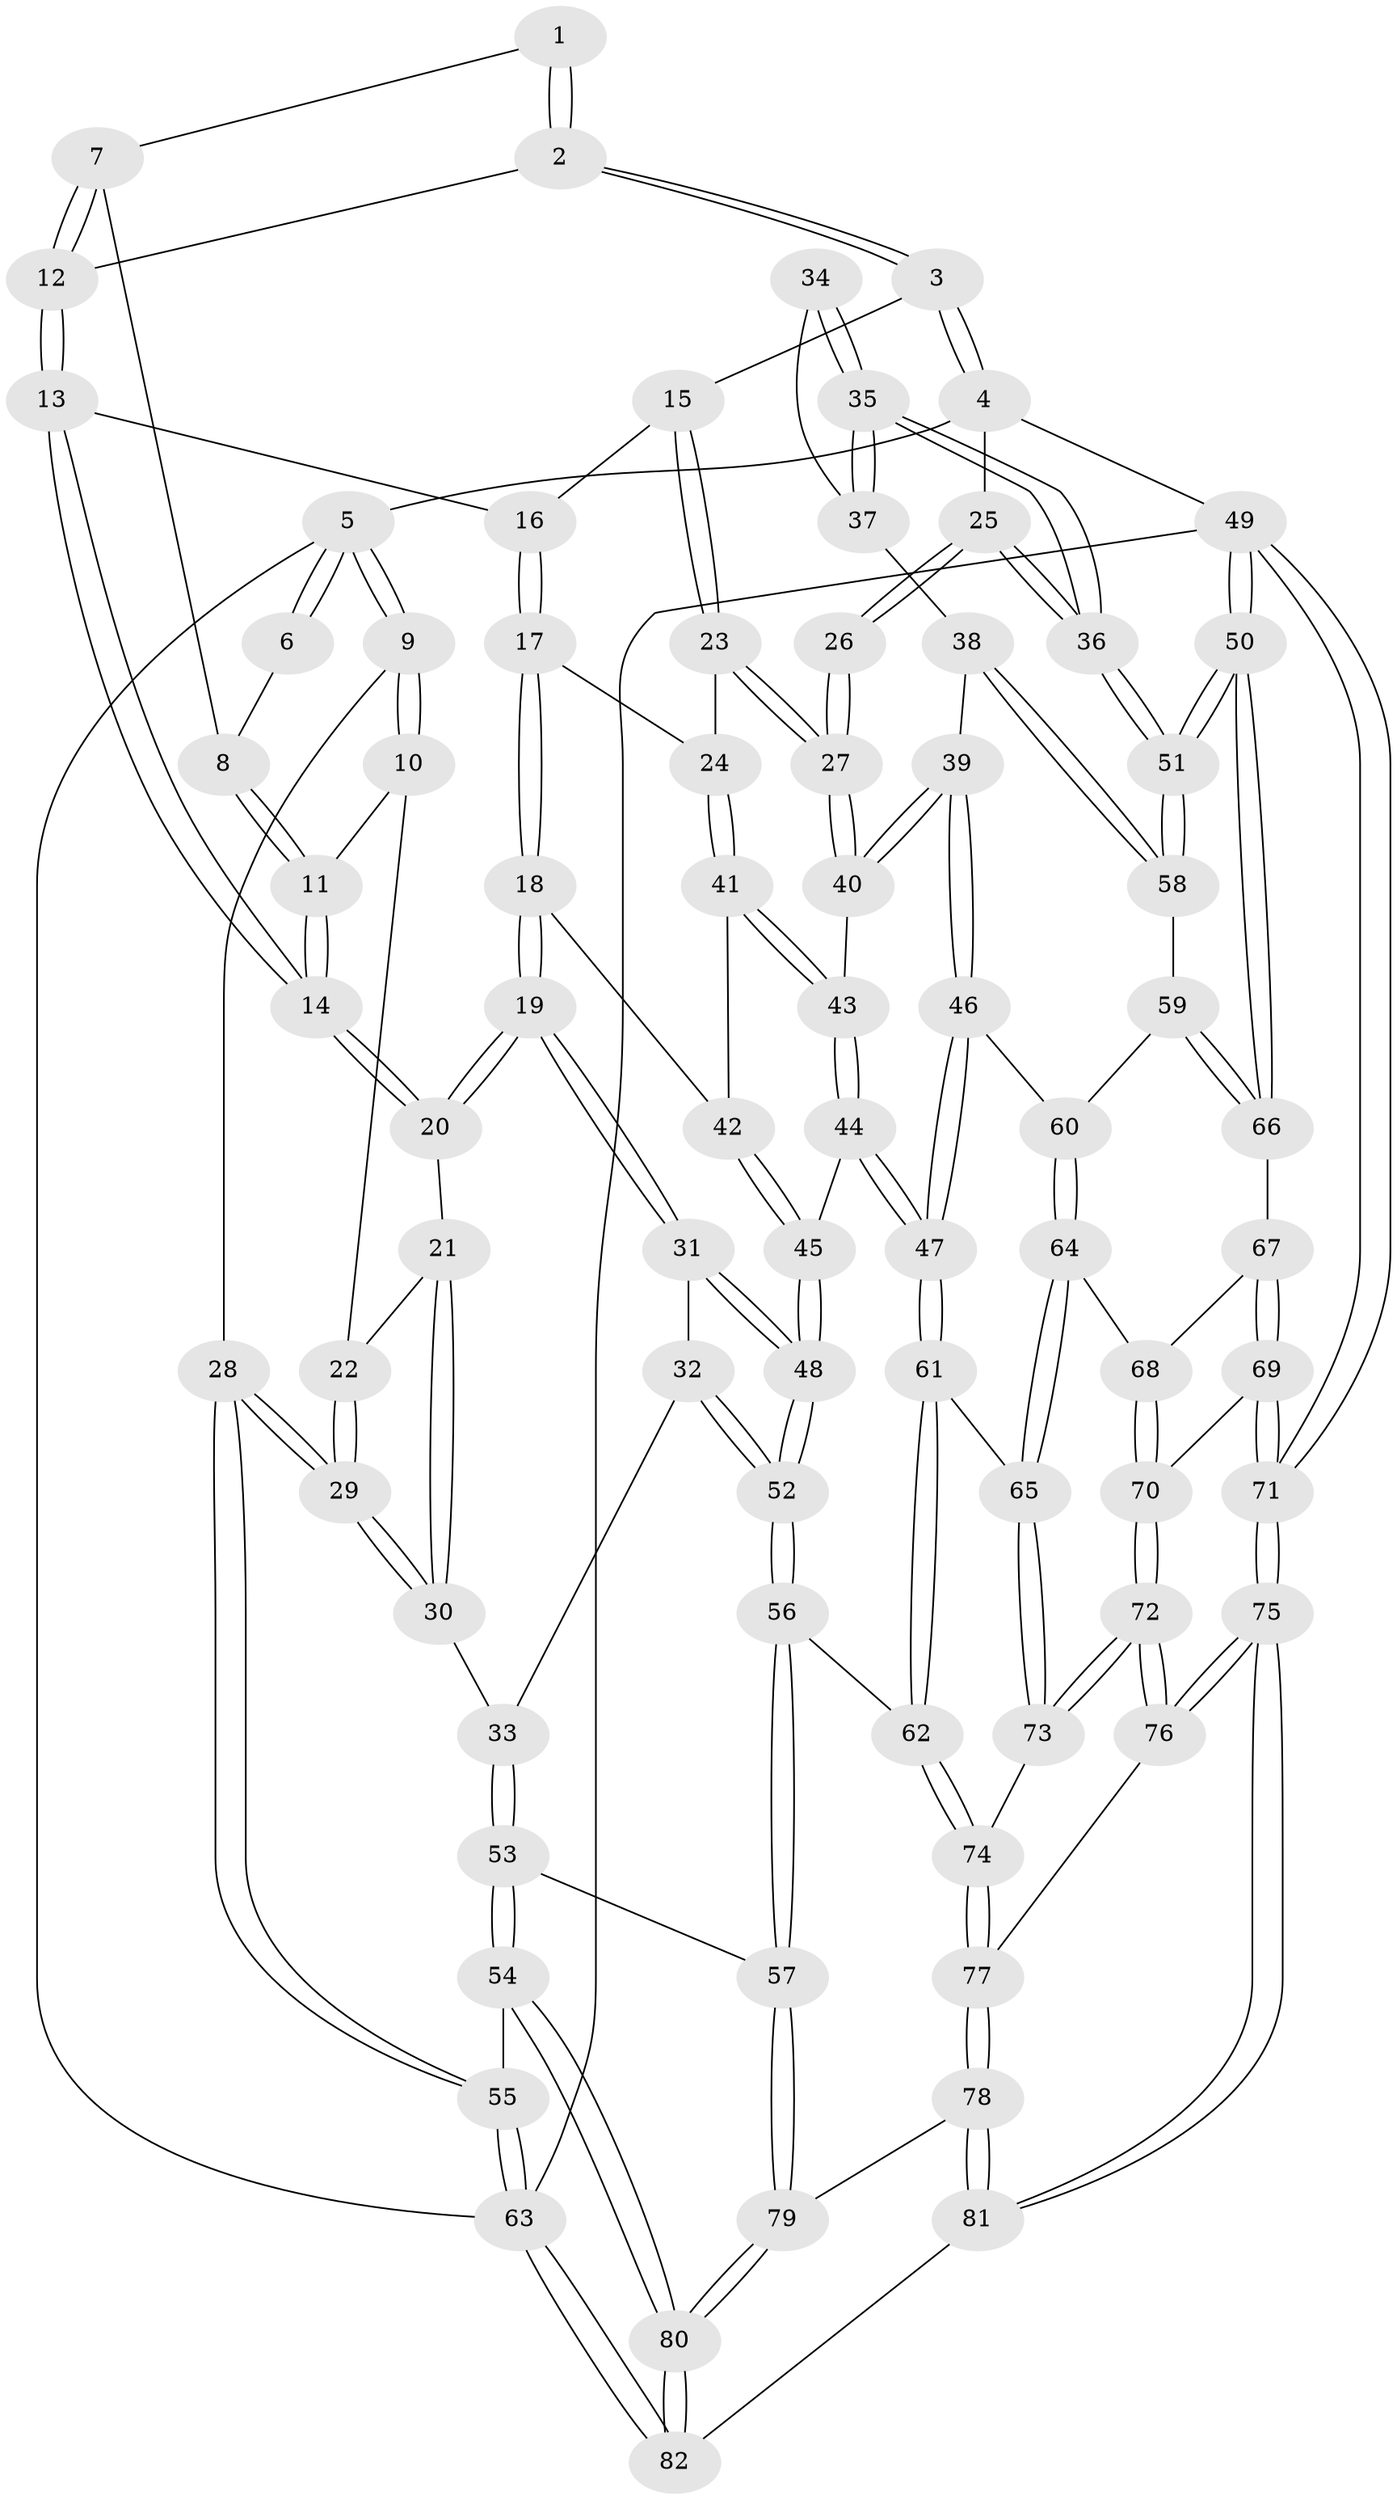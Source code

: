 // Generated by graph-tools (version 1.1) at 2025/27/03/09/25 03:27:13]
// undirected, 82 vertices, 202 edges
graph export_dot {
graph [start="1"]
  node [color=gray90,style=filled];
  1 [pos="+0.47186108330959237+0"];
  2 [pos="+0.6424741121771702+0"];
  3 [pos="+0.6462963103132171+0"];
  4 [pos="+1+0"];
  5 [pos="+0+0"];
  6 [pos="+0.2764694661203649+0"];
  7 [pos="+0.3635004845692568+0.09450259403370613"];
  8 [pos="+0.2557576601905925+0"];
  9 [pos="+0+0"];
  10 [pos="+0.15906494243150165+0.16560244019623846"];
  11 [pos="+0.17688425477078742+0.16524048933392457"];
  12 [pos="+0.3703357647125549+0.10736037002658752"];
  13 [pos="+0.3773325482357674+0.170700545532542"];
  14 [pos="+0.22181131444123448+0.20070616549804826"];
  15 [pos="+0.5962637828056345+0.1555140116623667"];
  16 [pos="+0.4356201391820912+0.19828902167210227"];
  17 [pos="+0.4103706315848052+0.2932592077127129"];
  18 [pos="+0.3026824937169979+0.37778582472775096"];
  19 [pos="+0.3010024796224537+0.3780890371690907"];
  20 [pos="+0.2516885865099074+0.32671677625064627"];
  21 [pos="+0.15785047054757434+0.3649916662005409"];
  22 [pos="+0.07567786329565118+0.24928285558931385"];
  23 [pos="+0.5999496204924089+0.16238766614610056"];
  24 [pos="+0.5016960811721911+0.3784457678420425"];
  25 [pos="+1+0"];
  26 [pos="+0.9014243494633354+0.24398102771663968"];
  27 [pos="+0.7283454967039513+0.2973547706018866"];
  28 [pos="+0+0.3985167563579013"];
  29 [pos="+0+0.3942414367799793"];
  30 [pos="+0.0707979996613023+0.44205882496576665"];
  31 [pos="+0.2882355328154197+0.42219176719853363"];
  32 [pos="+0.16285461242999705+0.5153844105201723"];
  33 [pos="+0.1580009644844107+0.5163803860141536"];
  34 [pos="+0.9179117830375143+0.37711236420347455"];
  35 [pos="+1+0.48347386162732303"];
  36 [pos="+1+0.4842839564050406"];
  37 [pos="+0.885737800456345+0.510133545910068"];
  38 [pos="+0.8815339829245046+0.5128770575109272"];
  39 [pos="+0.73846595879672+0.46637988439105815"];
  40 [pos="+0.7201934420538894+0.3393170026030485"];
  41 [pos="+0.503391728512743+0.3881842995058979"];
  42 [pos="+0.4146496296030294+0.42426402685113446"];
  43 [pos="+0.5257818443285389+0.4089444126096463"];
  44 [pos="+0.5510798467777847+0.543517365840678"];
  45 [pos="+0.4336220836034232+0.5577368652526189"];
  46 [pos="+0.6958981879271702+0.5165913789197082"];
  47 [pos="+0.5954961218526712+0.5685803943293978"];
  48 [pos="+0.3681660099699333+0.5965585574559494"];
  49 [pos="+1+1"];
  50 [pos="+1+0.7883068208466147"];
  51 [pos="+1+0.6492523777449299"];
  52 [pos="+0.35307709995431036+0.6233532585769959"];
  53 [pos="+0.10476161005604998+0.7272382247864063"];
  54 [pos="+0+0.7591160481245657"];
  55 [pos="+0+0.752758314741687"];
  56 [pos="+0.3330352624276353+0.7345931271259976"];
  57 [pos="+0.28625506303249876+0.768323353270553"];
  58 [pos="+0.8865175933620232+0.593621249545648"];
  59 [pos="+0.8795867158459072+0.6247141841124181"];
  60 [pos="+0.7637093303782718+0.6359565912358235"];
  61 [pos="+0.5978999660520965+0.6502212450846414"];
  62 [pos="+0.5379813395473555+0.7844658011923098"];
  63 [pos="+0+1"];
  64 [pos="+0.7458883151017389+0.6851618625177416"];
  65 [pos="+0.7321706882923799+0.7003472389208129"];
  66 [pos="+0.8817776593010952+0.6340914168110744"];
  67 [pos="+0.8786824049859285+0.6542510178143206"];
  68 [pos="+0.8236706437184179+0.6975493718623681"];
  69 [pos="+0.8959260266912134+0.712857390086481"];
  70 [pos="+0.8095579616050524+0.7623344768666768"];
  71 [pos="+1+1"];
  72 [pos="+0.7627526120903774+0.8420215508678083"];
  73 [pos="+0.734302197647171+0.7142947546137932"];
  74 [pos="+0.5416385711857645+0.7905936445828061"];
  75 [pos="+1+1"];
  76 [pos="+0.7597113548244608+0.8872028734001164"];
  77 [pos="+0.5554748939648269+0.815303313560577"];
  78 [pos="+0.49419775321606285+0.972810465975787"];
  79 [pos="+0.2899030082703524+0.8563591374386335"];
  80 [pos="+0.2167573564154369+1"];
  81 [pos="+0.5026755397868607+1"];
  82 [pos="+0.21804319144058307+1"];
  1 -- 2;
  1 -- 2;
  1 -- 7;
  2 -- 3;
  2 -- 3;
  2 -- 12;
  3 -- 4;
  3 -- 4;
  3 -- 15;
  4 -- 5;
  4 -- 25;
  4 -- 49;
  5 -- 6;
  5 -- 6;
  5 -- 9;
  5 -- 9;
  5 -- 63;
  6 -- 8;
  7 -- 8;
  7 -- 12;
  7 -- 12;
  8 -- 11;
  8 -- 11;
  9 -- 10;
  9 -- 10;
  9 -- 28;
  10 -- 11;
  10 -- 22;
  11 -- 14;
  11 -- 14;
  12 -- 13;
  12 -- 13;
  13 -- 14;
  13 -- 14;
  13 -- 16;
  14 -- 20;
  14 -- 20;
  15 -- 16;
  15 -- 23;
  15 -- 23;
  16 -- 17;
  16 -- 17;
  17 -- 18;
  17 -- 18;
  17 -- 24;
  18 -- 19;
  18 -- 19;
  18 -- 42;
  19 -- 20;
  19 -- 20;
  19 -- 31;
  19 -- 31;
  20 -- 21;
  21 -- 22;
  21 -- 30;
  21 -- 30;
  22 -- 29;
  22 -- 29;
  23 -- 24;
  23 -- 27;
  23 -- 27;
  24 -- 41;
  24 -- 41;
  25 -- 26;
  25 -- 26;
  25 -- 36;
  25 -- 36;
  26 -- 27;
  26 -- 27;
  27 -- 40;
  27 -- 40;
  28 -- 29;
  28 -- 29;
  28 -- 55;
  28 -- 55;
  29 -- 30;
  29 -- 30;
  30 -- 33;
  31 -- 32;
  31 -- 48;
  31 -- 48;
  32 -- 33;
  32 -- 52;
  32 -- 52;
  33 -- 53;
  33 -- 53;
  34 -- 35;
  34 -- 35;
  34 -- 37;
  35 -- 36;
  35 -- 36;
  35 -- 37;
  35 -- 37;
  36 -- 51;
  36 -- 51;
  37 -- 38;
  38 -- 39;
  38 -- 58;
  38 -- 58;
  39 -- 40;
  39 -- 40;
  39 -- 46;
  39 -- 46;
  40 -- 43;
  41 -- 42;
  41 -- 43;
  41 -- 43;
  42 -- 45;
  42 -- 45;
  43 -- 44;
  43 -- 44;
  44 -- 45;
  44 -- 47;
  44 -- 47;
  45 -- 48;
  45 -- 48;
  46 -- 47;
  46 -- 47;
  46 -- 60;
  47 -- 61;
  47 -- 61;
  48 -- 52;
  48 -- 52;
  49 -- 50;
  49 -- 50;
  49 -- 71;
  49 -- 71;
  49 -- 63;
  50 -- 51;
  50 -- 51;
  50 -- 66;
  50 -- 66;
  51 -- 58;
  51 -- 58;
  52 -- 56;
  52 -- 56;
  53 -- 54;
  53 -- 54;
  53 -- 57;
  54 -- 55;
  54 -- 80;
  54 -- 80;
  55 -- 63;
  55 -- 63;
  56 -- 57;
  56 -- 57;
  56 -- 62;
  57 -- 79;
  57 -- 79;
  58 -- 59;
  59 -- 60;
  59 -- 66;
  59 -- 66;
  60 -- 64;
  60 -- 64;
  61 -- 62;
  61 -- 62;
  61 -- 65;
  62 -- 74;
  62 -- 74;
  63 -- 82;
  63 -- 82;
  64 -- 65;
  64 -- 65;
  64 -- 68;
  65 -- 73;
  65 -- 73;
  66 -- 67;
  67 -- 68;
  67 -- 69;
  67 -- 69;
  68 -- 70;
  68 -- 70;
  69 -- 70;
  69 -- 71;
  69 -- 71;
  70 -- 72;
  70 -- 72;
  71 -- 75;
  71 -- 75;
  72 -- 73;
  72 -- 73;
  72 -- 76;
  72 -- 76;
  73 -- 74;
  74 -- 77;
  74 -- 77;
  75 -- 76;
  75 -- 76;
  75 -- 81;
  75 -- 81;
  76 -- 77;
  77 -- 78;
  77 -- 78;
  78 -- 79;
  78 -- 81;
  78 -- 81;
  79 -- 80;
  79 -- 80;
  80 -- 82;
  80 -- 82;
  81 -- 82;
}
